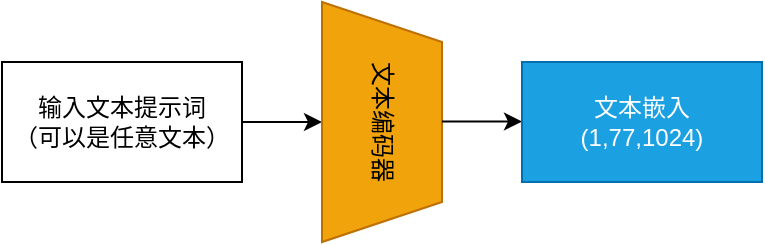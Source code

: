 <mxfile version="21.6.8" type="device">
  <diagram name="第 1 页" id="VFQuH69P2z3rwbPTbHgK">
    <mxGraphModel dx="1206" dy="702" grid="1" gridSize="10" guides="1" tooltips="1" connect="1" arrows="1" fold="1" page="1" pageScale="1" pageWidth="1169" pageHeight="827" math="0" shadow="0">
      <root>
        <mxCell id="0" />
        <mxCell id="1" parent="0" />
        <mxCell id="RkvoKh5d6IfkEUN51Yku-11" value="输入文本提示词&lt;br&gt;（可以是任意文本）" style="rounded=0;whiteSpace=wrap;html=1;" vertex="1" parent="1">
          <mxGeometry x="120" y="160" width="120" height="60" as="geometry" />
        </mxCell>
        <mxCell id="RkvoKh5d6IfkEUN51Yku-12" value="" style="endArrow=classic;html=1;rounded=0;exitX=1;exitY=0.5;exitDx=0;exitDy=0;" edge="1" parent="1" source="RkvoKh5d6IfkEUN51Yku-11">
          <mxGeometry width="50" height="50" relative="1" as="geometry">
            <mxPoint x="240" y="190" as="sourcePoint" />
            <mxPoint x="280" y="190" as="targetPoint" />
          </mxGeometry>
        </mxCell>
        <mxCell id="RkvoKh5d6IfkEUN51Yku-13" value="文本编码器" style="shape=trapezoid;perimeter=trapezoidPerimeter;whiteSpace=wrap;html=1;fixedSize=1;rotation=90;fillColor=#f0a30a;fontColor=#000000;strokeColor=#BD7000;" vertex="1" parent="1">
          <mxGeometry x="250" y="160" width="120" height="60" as="geometry" />
        </mxCell>
        <mxCell id="RkvoKh5d6IfkEUN51Yku-14" value="" style="endArrow=classic;html=1;rounded=0;exitX=1;exitY=0.5;exitDx=0;exitDy=0;" edge="1" parent="1">
          <mxGeometry width="50" height="50" relative="1" as="geometry">
            <mxPoint x="340" y="189.76" as="sourcePoint" />
            <mxPoint x="380" y="189.76" as="targetPoint" />
          </mxGeometry>
        </mxCell>
        <mxCell id="RkvoKh5d6IfkEUN51Yku-15" value="文本嵌入&lt;br&gt;(1,77,1024)" style="rounded=0;whiteSpace=wrap;html=1;fillColor=#1ba1e2;strokeColor=#006EAF;fontColor=#ffffff;" vertex="1" parent="1">
          <mxGeometry x="380" y="160" width="120" height="60" as="geometry" />
        </mxCell>
      </root>
    </mxGraphModel>
  </diagram>
</mxfile>
